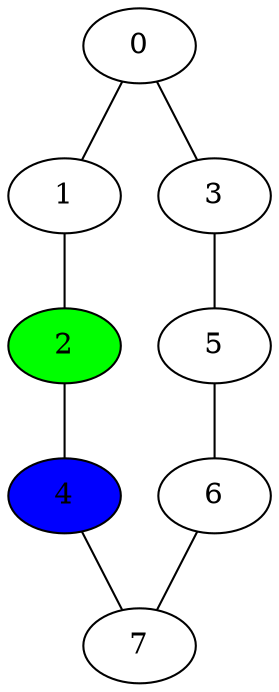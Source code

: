 graph G {
0 -- 1
0 -- 3
1 -- 2
2 -- 4
3 -- 5
4 -- 7
5 -- 6
6 -- 7
2 [fillcolor=green, style=filled]
4 [fillcolor=blue, style=filled]
}